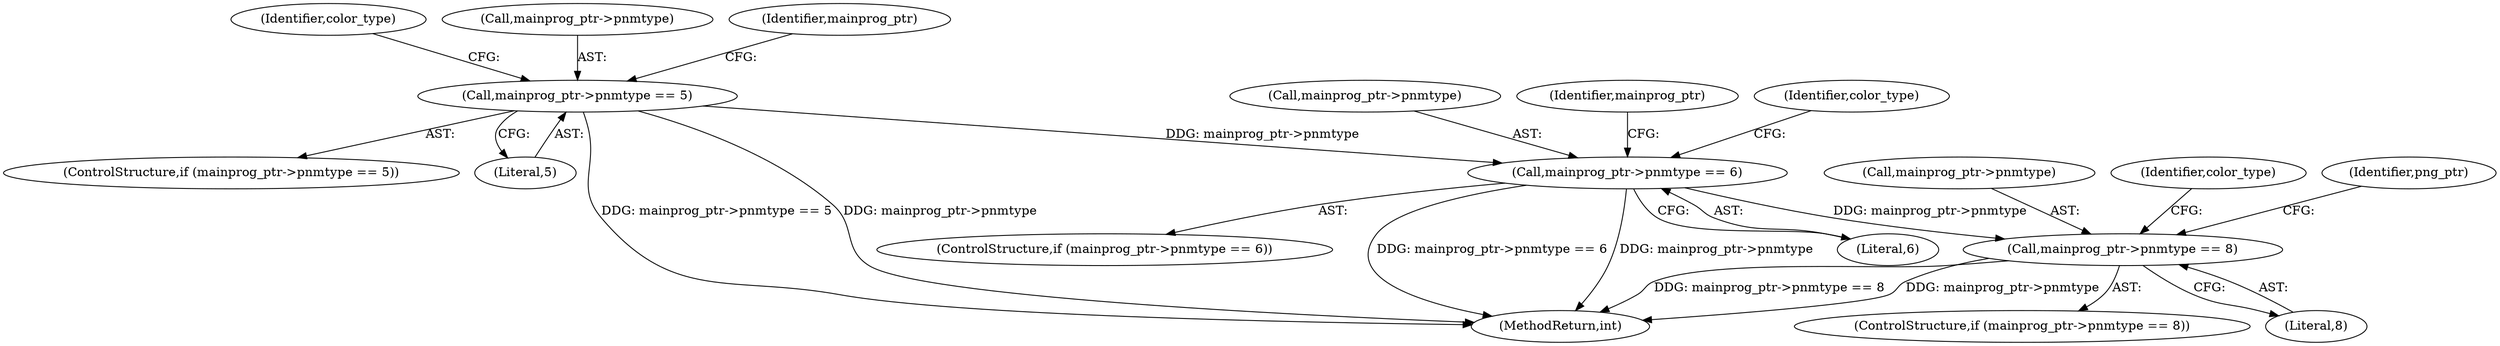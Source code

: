 digraph "0_Android_9d4853418ab2f754c2b63e091c29c5529b8b86ca_10@API" {
"1000182" [label="(Call,mainprog_ptr->pnmtype == 6)"];
"1000172" [label="(Call,mainprog_ptr->pnmtype == 5)"];
"1000192" [label="(Call,mainprog_ptr->pnmtype == 8)"];
"1000191" [label="(ControlStructure,if (mainprog_ptr->pnmtype == 8))"];
"1000178" [label="(Identifier,color_type)"];
"1000183" [label="(Call,mainprog_ptr->pnmtype)"];
"1000194" [label="(Identifier,mainprog_ptr)"];
"1000518" [label="(MethodReturn,int)"];
"1000186" [label="(Literal,6)"];
"1000171" [label="(ControlStructure,if (mainprog_ptr->pnmtype == 5))"];
"1000196" [label="(Literal,8)"];
"1000193" [label="(Call,mainprog_ptr->pnmtype)"];
"1000198" [label="(Identifier,color_type)"];
"1000182" [label="(Call,mainprog_ptr->pnmtype == 6)"];
"1000188" [label="(Identifier,color_type)"];
"1000181" [label="(ControlStructure,if (mainprog_ptr->pnmtype == 6))"];
"1000173" [label="(Call,mainprog_ptr->pnmtype)"];
"1000184" [label="(Identifier,mainprog_ptr)"];
"1000176" [label="(Literal,5)"];
"1000192" [label="(Call,mainprog_ptr->pnmtype == 8)"];
"1000204" [label="(Identifier,png_ptr)"];
"1000172" [label="(Call,mainprog_ptr->pnmtype == 5)"];
"1000182" -> "1000181"  [label="AST: "];
"1000182" -> "1000186"  [label="CFG: "];
"1000183" -> "1000182"  [label="AST: "];
"1000186" -> "1000182"  [label="AST: "];
"1000188" -> "1000182"  [label="CFG: "];
"1000194" -> "1000182"  [label="CFG: "];
"1000182" -> "1000518"  [label="DDG: mainprog_ptr->pnmtype == 6"];
"1000182" -> "1000518"  [label="DDG: mainprog_ptr->pnmtype"];
"1000172" -> "1000182"  [label="DDG: mainprog_ptr->pnmtype"];
"1000182" -> "1000192"  [label="DDG: mainprog_ptr->pnmtype"];
"1000172" -> "1000171"  [label="AST: "];
"1000172" -> "1000176"  [label="CFG: "];
"1000173" -> "1000172"  [label="AST: "];
"1000176" -> "1000172"  [label="AST: "];
"1000178" -> "1000172"  [label="CFG: "];
"1000184" -> "1000172"  [label="CFG: "];
"1000172" -> "1000518"  [label="DDG: mainprog_ptr->pnmtype == 5"];
"1000172" -> "1000518"  [label="DDG: mainprog_ptr->pnmtype"];
"1000192" -> "1000191"  [label="AST: "];
"1000192" -> "1000196"  [label="CFG: "];
"1000193" -> "1000192"  [label="AST: "];
"1000196" -> "1000192"  [label="AST: "];
"1000198" -> "1000192"  [label="CFG: "];
"1000204" -> "1000192"  [label="CFG: "];
"1000192" -> "1000518"  [label="DDG: mainprog_ptr->pnmtype"];
"1000192" -> "1000518"  [label="DDG: mainprog_ptr->pnmtype == 8"];
}
